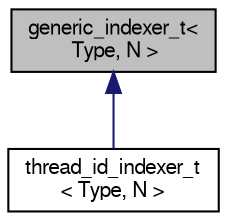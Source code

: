 digraph "generic_indexer_t&lt; Type, N &gt;"
{
  bgcolor="transparent";
  edge [fontname="FreeSans",fontsize="10",labelfontname="FreeSans",labelfontsize="10"];
  node [fontname="FreeSans",fontsize="10",shape=record];
  Node1 [label="generic_indexer_t\<\l Type, N \>",height=0.2,width=0.4,color="black", fillcolor="grey75", style="filled" fontcolor="black"];
  Node1 -> Node2 [dir="back",color="midnightblue",fontsize="10",style="solid",fontname="FreeSans"];
  Node2 [label="thread_id_indexer_t\l\< Type, N \>",height=0.2,width=0.4,color="black",URL="$structthread__id__indexer__t.html"];
}
